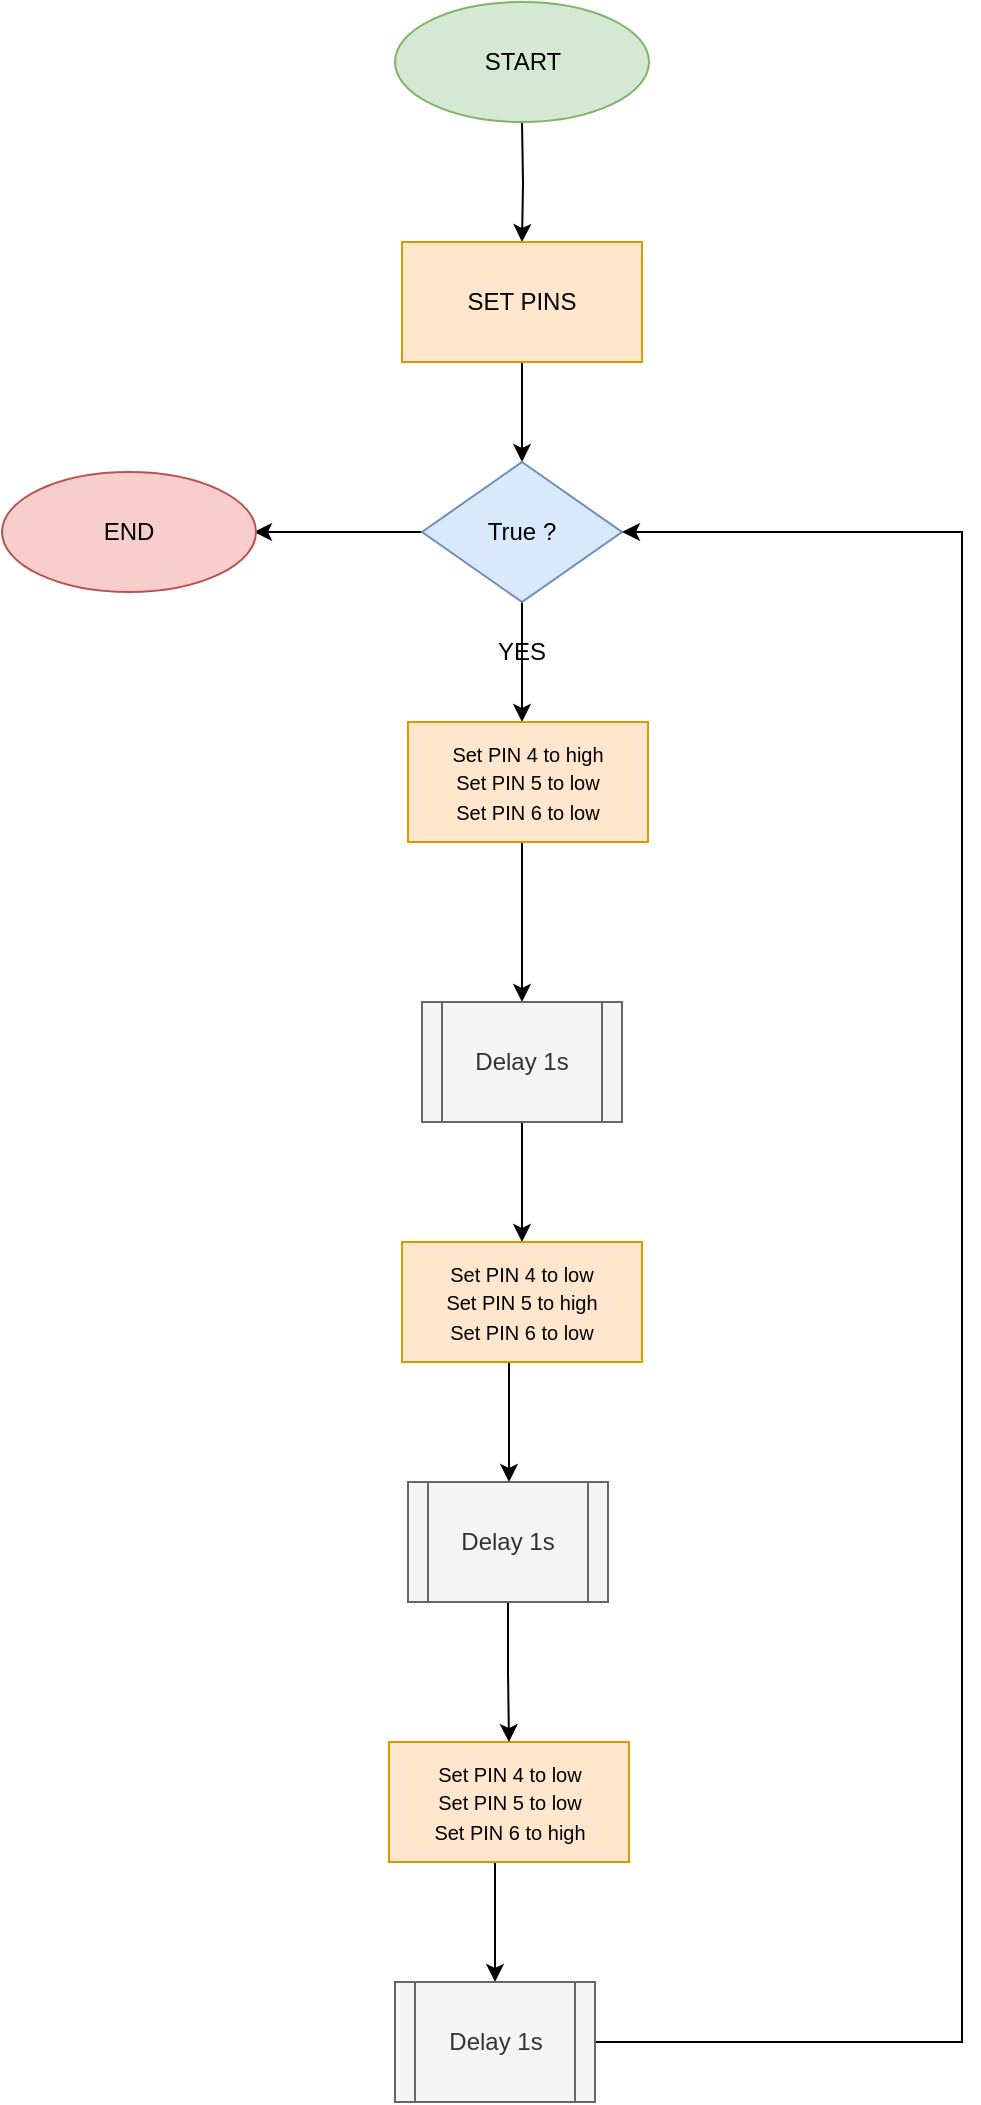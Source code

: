 <mxfile version="21.0.8" type="github">
  <diagram id="C5RBs43oDa-KdzZeNtuy" name="Page-1">
    <mxGraphModel dx="1434" dy="796" grid="1" gridSize="10" guides="1" tooltips="1" connect="1" arrows="1" fold="1" page="1" pageScale="1" pageWidth="827" pageHeight="1169" math="0" shadow="0">
      <root>
        <mxCell id="WIyWlLk6GJQsqaUBKTNV-0" />
        <mxCell id="WIyWlLk6GJQsqaUBKTNV-1" parent="WIyWlLk6GJQsqaUBKTNV-0" />
        <mxCell id="GnZ1RrjTJg-woFLYlVwF-10" style="edgeStyle=orthogonalEdgeStyle;rounded=0;orthogonalLoop=1;jettySize=auto;html=1;entryX=0.5;entryY=0;entryDx=0;entryDy=0;" parent="WIyWlLk6GJQsqaUBKTNV-1" target="GnZ1RrjTJg-woFLYlVwF-1" edge="1">
          <mxGeometry relative="1" as="geometry">
            <mxPoint x="430" y="160" as="sourcePoint" />
          </mxGeometry>
        </mxCell>
        <mxCell id="GnZ1RrjTJg-woFLYlVwF-11" style="edgeStyle=orthogonalEdgeStyle;rounded=0;orthogonalLoop=1;jettySize=auto;html=1;entryX=0.5;entryY=0;entryDx=0;entryDy=0;" parent="WIyWlLk6GJQsqaUBKTNV-1" source="GnZ1RrjTJg-woFLYlVwF-1" target="GnZ1RrjTJg-woFLYlVwF-2" edge="1">
          <mxGeometry relative="1" as="geometry" />
        </mxCell>
        <mxCell id="GnZ1RrjTJg-woFLYlVwF-1" value="SET PINS" style="rounded=0;whiteSpace=wrap;html=1;fillColor=#ffe6cc;strokeColor=#d79b00;" parent="WIyWlLk6GJQsqaUBKTNV-1" vertex="1">
          <mxGeometry x="370" y="220" width="120" height="60" as="geometry" />
        </mxCell>
        <mxCell id="GnZ1RrjTJg-woFLYlVwF-12" style="edgeStyle=orthogonalEdgeStyle;rounded=0;orthogonalLoop=1;jettySize=auto;html=1;entryX=0.5;entryY=0;entryDx=0;entryDy=0;" parent="WIyWlLk6GJQsqaUBKTNV-1" source="GnZ1RrjTJg-woFLYlVwF-2" edge="1">
          <mxGeometry relative="1" as="geometry">
            <Array as="points">
              <mxPoint x="430" y="430" />
              <mxPoint x="430" y="430" />
            </Array>
            <mxPoint x="430" y="460" as="targetPoint" />
          </mxGeometry>
        </mxCell>
        <mxCell id="GnZ1RrjTJg-woFLYlVwF-31" style="edgeStyle=orthogonalEdgeStyle;rounded=0;orthogonalLoop=1;jettySize=auto;html=1;entryX=1;entryY=0.5;entryDx=0;entryDy=0;" parent="WIyWlLk6GJQsqaUBKTNV-1" source="GnZ1RrjTJg-woFLYlVwF-2" edge="1">
          <mxGeometry relative="1" as="geometry">
            <mxPoint x="296" y="365" as="targetPoint" />
          </mxGeometry>
        </mxCell>
        <mxCell id="GnZ1RrjTJg-woFLYlVwF-2" value="True ?" style="rhombus;whiteSpace=wrap;html=1;fillColor=#dae8fc;strokeColor=#6c8ebf;" parent="WIyWlLk6GJQsqaUBKTNV-1" vertex="1">
          <mxGeometry x="380" y="330" width="100" height="70" as="geometry" />
        </mxCell>
        <mxCell id="GnZ1RrjTJg-woFLYlVwF-14" style="edgeStyle=orthogonalEdgeStyle;rounded=0;orthogonalLoop=1;jettySize=auto;html=1;entryX=0.5;entryY=0;entryDx=0;entryDy=0;" parent="WIyWlLk6GJQsqaUBKTNV-1" edge="1">
          <mxGeometry relative="1" as="geometry">
            <mxPoint x="430" y="520" as="sourcePoint" />
            <mxPoint x="430" y="600" as="targetPoint" />
          </mxGeometry>
        </mxCell>
        <mxCell id="GnZ1RrjTJg-woFLYlVwF-18" style="edgeStyle=orthogonalEdgeStyle;rounded=0;orthogonalLoop=1;jettySize=auto;html=1;entryX=0.5;entryY=0;entryDx=0;entryDy=0;" parent="WIyWlLk6GJQsqaUBKTNV-1" edge="1">
          <mxGeometry relative="1" as="geometry">
            <mxPoint x="430" y="660" as="sourcePoint" />
            <mxPoint x="430" y="720" as="targetPoint" />
          </mxGeometry>
        </mxCell>
        <mxCell id="GnZ1RrjTJg-woFLYlVwF-19" style="edgeStyle=orthogonalEdgeStyle;rounded=0;orthogonalLoop=1;jettySize=auto;html=1;entryX=0.5;entryY=0;entryDx=0;entryDy=0;" parent="WIyWlLk6GJQsqaUBKTNV-1" edge="1">
          <mxGeometry relative="1" as="geometry">
            <Array as="points">
              <mxPoint x="424" y="810" />
            </Array>
            <mxPoint x="423.5" y="780" as="sourcePoint" />
            <mxPoint x="423.5" y="840" as="targetPoint" />
          </mxGeometry>
        </mxCell>
        <mxCell id="GnZ1RrjTJg-woFLYlVwF-23" style="edgeStyle=orthogonalEdgeStyle;rounded=0;orthogonalLoop=1;jettySize=auto;html=1;entryX=0.5;entryY=0;entryDx=0;entryDy=0;" parent="WIyWlLk6GJQsqaUBKTNV-1" edge="1">
          <mxGeometry relative="1" as="geometry">
            <mxPoint x="416.5" y="1030" as="sourcePoint" />
            <mxPoint x="416.5" y="1090" as="targetPoint" />
          </mxGeometry>
        </mxCell>
        <mxCell id="GnZ1RrjTJg-woFLYlVwF-9" style="edgeStyle=orthogonalEdgeStyle;rounded=0;orthogonalLoop=1;jettySize=auto;html=1;entryX=1;entryY=0.5;entryDx=0;entryDy=0;" parent="WIyWlLk6GJQsqaUBKTNV-1" target="GnZ1RrjTJg-woFLYlVwF-2" edge="1">
          <mxGeometry relative="1" as="geometry">
            <Array as="points">
              <mxPoint x="650" y="1120" />
              <mxPoint x="650" y="365" />
            </Array>
            <mxPoint x="460" y="1120" as="sourcePoint" />
          </mxGeometry>
        </mxCell>
        <mxCell id="GnZ1RrjTJg-woFLYlVwF-24" value="YES&lt;br&gt;" style="text;strokeColor=none;align=center;fillColor=none;html=1;verticalAlign=middle;whiteSpace=wrap;rounded=0;" parent="WIyWlLk6GJQsqaUBKTNV-1" vertex="1">
          <mxGeometry x="410" y="420" width="40" height="10" as="geometry" />
        </mxCell>
        <mxCell id="PkAnZrPUm21zvwZT5zWO-0" value="START" style="ellipse;whiteSpace=wrap;html=1;fillColor=#d5e8d4;strokeColor=#82b366;" vertex="1" parent="WIyWlLk6GJQsqaUBKTNV-1">
          <mxGeometry x="366.5" y="100" width="127" height="60" as="geometry" />
        </mxCell>
        <mxCell id="PkAnZrPUm21zvwZT5zWO-1" value="END" style="ellipse;whiteSpace=wrap;html=1;fillColor=#f8cecc;strokeColor=#b85450;" vertex="1" parent="WIyWlLk6GJQsqaUBKTNV-1">
          <mxGeometry x="170" y="335" width="127" height="60" as="geometry" />
        </mxCell>
        <mxCell id="PkAnZrPUm21zvwZT5zWO-3" value="&lt;font style=&quot;font-size: 10px;&quot;&gt;Set PIN 4 to high&lt;br style=&quot;border-color: var(--border-color);&quot;&gt;&lt;/font&gt;&lt;span style=&quot;font-size: 10px;&quot;&gt;Set PIN 5 to low&lt;/span&gt;&lt;br style=&quot;border-color: var(--border-color); font-size: 10px;&quot;&gt;&lt;span style=&quot;font-size: 10px;&quot;&gt;Set PIN 6 to low&lt;br&gt;&lt;/span&gt;" style="rounded=0;whiteSpace=wrap;html=1;fillColor=#ffe6cc;strokeColor=#d79b00;" vertex="1" parent="WIyWlLk6GJQsqaUBKTNV-1">
          <mxGeometry x="373" y="460" width="120" height="60" as="geometry" />
        </mxCell>
        <mxCell id="PkAnZrPUm21zvwZT5zWO-4" value="&lt;font style=&quot;border-color: var(--border-color); font-size: 10px;&quot;&gt;Set PIN 4 to low&lt;br style=&quot;border-color: var(--border-color);&quot;&gt;&lt;/font&gt;&lt;font style=&quot;font-size: 10px;&quot;&gt;Set PIN 5 to high&lt;br style=&quot;border-color: var(--border-color);&quot;&gt;&lt;/font&gt;&lt;span style=&quot;border-color: var(--border-color); font-size: 10px;&quot;&gt;Set PIN 6 to low&lt;/span&gt;&lt;span style=&quot;font-size: 10px;&quot;&gt;&lt;br&gt;&lt;/span&gt;" style="rounded=0;whiteSpace=wrap;html=1;fillColor=#ffe6cc;strokeColor=#d79b00;" vertex="1" parent="WIyWlLk6GJQsqaUBKTNV-1">
          <mxGeometry x="370" y="720" width="120" height="60" as="geometry" />
        </mxCell>
        <mxCell id="PkAnZrPUm21zvwZT5zWO-5" value="&lt;font style=&quot;border-color: var(--border-color); font-size: 10px;&quot;&gt;Set PIN 4 to low&lt;br style=&quot;border-color: var(--border-color);&quot;&gt;&lt;/font&gt;&lt;font style=&quot;font-size: 10px;&quot;&gt;Set PIN 5 to low&lt;br style=&quot;border-color: var(--border-color);&quot;&gt;&lt;/font&gt;&lt;span style=&quot;border-color: var(--border-color); font-size: 10px;&quot;&gt;Set PIN 6 to high&lt;/span&gt;" style="rounded=0;whiteSpace=wrap;html=1;fillColor=#ffe6cc;strokeColor=#d79b00;" vertex="1" parent="WIyWlLk6GJQsqaUBKTNV-1">
          <mxGeometry x="363.5" y="970" width="120" height="60" as="geometry" />
        </mxCell>
        <mxCell id="PkAnZrPUm21zvwZT5zWO-6" value="Delay 1s" style="shape=process;whiteSpace=wrap;html=1;backgroundOutline=1;fillColor=#f5f5f5;fontColor=#333333;strokeColor=#666666;" vertex="1" parent="WIyWlLk6GJQsqaUBKTNV-1">
          <mxGeometry x="380" y="600" width="100" height="60" as="geometry" />
        </mxCell>
        <mxCell id="PkAnZrPUm21zvwZT5zWO-9" style="edgeStyle=orthogonalEdgeStyle;rounded=0;orthogonalLoop=1;jettySize=auto;html=1;entryX=0.5;entryY=0;entryDx=0;entryDy=0;" edge="1" parent="WIyWlLk6GJQsqaUBKTNV-1" source="PkAnZrPUm21zvwZT5zWO-7" target="PkAnZrPUm21zvwZT5zWO-5">
          <mxGeometry relative="1" as="geometry" />
        </mxCell>
        <mxCell id="PkAnZrPUm21zvwZT5zWO-7" value="Delay 1s" style="shape=process;whiteSpace=wrap;html=1;backgroundOutline=1;fillColor=#f5f5f5;fontColor=#333333;strokeColor=#666666;" vertex="1" parent="WIyWlLk6GJQsqaUBKTNV-1">
          <mxGeometry x="373" y="840" width="100" height="60" as="geometry" />
        </mxCell>
        <mxCell id="PkAnZrPUm21zvwZT5zWO-8" value="Delay 1s" style="shape=process;whiteSpace=wrap;html=1;backgroundOutline=1;fillColor=#f5f5f5;fontColor=#333333;strokeColor=#666666;" vertex="1" parent="WIyWlLk6GJQsqaUBKTNV-1">
          <mxGeometry x="366.5" y="1090" width="100" height="60" as="geometry" />
        </mxCell>
      </root>
    </mxGraphModel>
  </diagram>
</mxfile>
